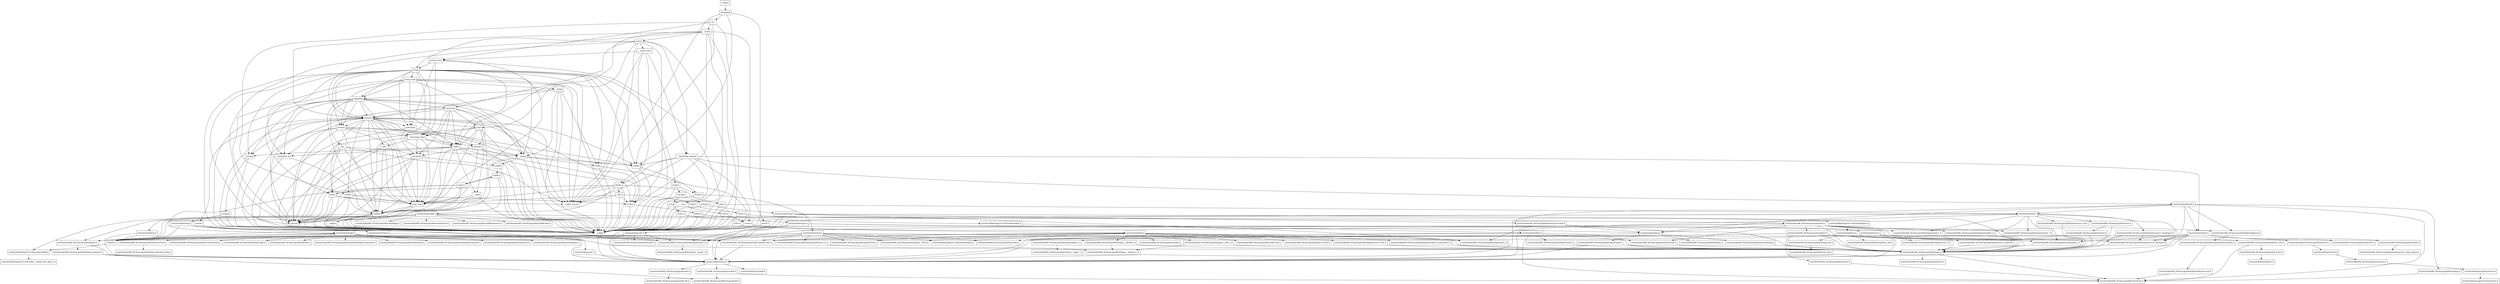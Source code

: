 digraph "dependencies" {
  header_0 [ shape="box", label="\<stdin\>" ];
  header_1 [ shape="box", label="streambuf" ];
  header_10 [ shape="box", label="/usr/include/pthread.h" ];
  header_100 [ shape="box", label="/usr/include/x86_64-linux-gnu/bits/types/struct_FILE.h" ];
  header_101 [ shape="box", label="/usr/include/x86_64-linux-gnu/bits/types/cookie_io_functions_t.h" ];
  header_102 [ shape="box", label="/usr/include/x86_64-linux-gnu/bits/stdio_lim.h" ];
  header_103 [ shape="box", label="/usr/include/x86_64-linux-gnu/bits/sys_errlist.h" ];
  header_104 [ shape="box", label="/usr/include/x86_64-linux-gnu/bits/stdio.h" ];
  header_105 [ shape="box", label="memory" ];
  header_106 [ shape="box", label="typeinfo" ];
  header_107 [ shape="box", label="exception" ];
  header_108 [ shape="box", label="new" ];
  header_109 [ shape="box", label="iterator" ];
  header_11 [ shape="box", label="iosfwd" ];
  header_110 [ shape="box", label="__functional_base" ];
  header_111 [ shape="box", label="tuple" ];
  header_112 [ shape="box", label="stdexcept" ];
  header_113 [ shape="box", label="cassert" ];
  header_114 [ shape="box", label="/usr/include/assert.h" ];
  header_115 [ shape="box", label="atomic" ];
  header_116 [ shape="box", label="functional" ];
  header_117 [ shape="box", label="bit" ];
  header_118 [ shape="box", label="cwchar" ];
  header_119 [ shape="box", label="cwctype" ];
  header_12 [ shape="box", label="wchar.h" ];
  header_120 [ shape="box", label="cctype" ];
  header_121 [ shape="box", label="ctype.h" ];
  header_122 [ shape="box", label="/usr/include/ctype.h" ];
  header_123 [ shape="box", label="wctype.h" ];
  header_124 [ shape="box", label="/usr/include/wctype.h" ];
  header_125 [ shape="box", label="/usr/include/x86_64-linux-gnu/bits/wctype-wchar.h" ];
  header_126 [ shape="box", label="mutex" ];
  header_127 [ shape="box", label="__mutex_base" ];
  header_128 [ shape="box", label="chrono" ];
  header_129 [ shape="box", label="ctime" ];
  header_13 [ shape="box", label="/usr/include/wchar.h" ];
  header_130 [ shape="box", label="/usr/include/time.h" ];
  header_131 [ shape="box", label="/usr/include/x86_64-linux-gnu/bits/time.h" ];
  header_132 [ shape="box", label="/usr/include/x86_64-linux-gnu/bits/timex.h" ];
  header_133 [ shape="box", label="/usr/include/x86_64-linux-gnu/bits/types/struct_tm.h" ];
  header_134 [ shape="box", label="/usr/include/x86_64-linux-gnu/bits/types/struct_itimerspec.h" ];
  header_135 [ shape="box", label="ratio" ];
  header_136 [ shape="box", label="climits" ];
  header_137 [ shape="box", label="limits.h" ];
  header_138 [ shape="box", label="/usr/local/lib/clang/10.0.0/include/limits.h" ];
  header_139 [ shape="box", label="/usr/include/limits.h" ];
  header_14 [ shape="box", label="/usr/include/x86_64-linux-gnu/bits/libc-header-start.h" ];
  header_140 [ shape="box", label="/usr/include/x86_64-linux-gnu/bits/posix1_lim.h" ];
  header_141 [ shape="box", label="/usr/include/x86_64-linux-gnu/bits/local_lim.h" ];
  header_142 [ shape="box", label="/usr/include/linux/limits.h" ];
  header_143 [ shape="box", label="/usr/include/x86_64-linux-gnu/bits/posix2_lim.h" ];
  header_144 [ shape="box", label="/usr/include/x86_64-linux-gnu/bits/xopen_lim.h" ];
  header_145 [ shape="box", label="/usr/include/x86_64-linux-gnu/bits/uio_lim.h" ];
  header_146 [ shape="box", label="system_error" ];
  header_147 [ shape="box", label="__errc" ];
  header_148 [ shape="box", label="cerrno" ];
  header_149 [ shape="box", label="errno.h" ];
  header_15 [ shape="box", label="/usr/include/x86_64-linux-gnu/bits/floatn.h" ];
  header_150 [ shape="box", label="/usr/include/errno.h" ];
  header_151 [ shape="box", label="/usr/include/x86_64-linux-gnu/bits/errno.h" ];
  header_152 [ shape="box", label="/usr/include/linux/errno.h" ];
  header_153 [ shape="box", label="/usr/include/x86_64-linux-gnu/asm/errno.h" ];
  header_154 [ shape="box", label="/usr/include/asm-generic/errno.h" ];
  header_155 [ shape="box", label="/usr/include/asm-generic/errno-base.h" ];
  header_156 [ shape="box", label="/usr/include/x86_64-linux-gnu/bits/types/error_t.h" ];
  header_157 [ shape="box", label="__threading_support" ];
  header_158 [ shape="box", label="/usr/include/sched.h" ];
  header_159 [ shape="box", label="/usr/include/x86_64-linux-gnu/bits/sched.h" ];
  header_16 [ shape="box", label="/usr/include/x86_64-linux-gnu/bits/floatn-common.h" ];
  header_160 [ shape="box", label="/usr/include/x86_64-linux-gnu/bits/types/struct_sched_param.h" ];
  header_161 [ shape="box", label="/usr/include/x86_64-linux-gnu/bits/cpu-set.h" ];
  header_162 [ shape="box", label="/usr/include/x86_64-linux-gnu/bits/setjmp.h" ];
  header_163 [ shape="box", label="locale.h" ];
  header_164 [ shape="box", label="/usr/include/locale.h" ];
  header_165 [ shape="box", label="/usr/include/x86_64-linux-gnu/bits/locale.h" ];
  header_17 [ shape="box", label="stddef.h" ];
  header_18 [ shape="box", label="/usr/local/lib/clang/10.0.0/include/stddef.h" ];
  header_19 [ shape="box", label="/usr/local/lib/clang/10.0.0/include/stdarg.h" ];
  header_2 [ shape="box", label="__config" ];
  header_20 [ shape="box", label="/usr/include/x86_64-linux-gnu/bits/wchar.h" ];
  header_21 [ shape="box", label="/usr/include/x86_64-linux-gnu/bits/types/wint_t.h" ];
  header_22 [ shape="box", label="/usr/include/x86_64-linux-gnu/bits/types/mbstate_t.h" ];
  header_23 [ shape="box", label="/usr/include/x86_64-linux-gnu/bits/types/__mbstate_t.h" ];
  header_24 [ shape="box", label="/usr/include/x86_64-linux-gnu/bits/types/__FILE.h" ];
  header_25 [ shape="box", label="/usr/include/x86_64-linux-gnu/bits/types/FILE.h" ];
  header_26 [ shape="box", label="/usr/include/x86_64-linux-gnu/bits/types/locale_t.h" ];
  header_27 [ shape="box", label="/usr/include/x86_64-linux-gnu/bits/types/__locale_t.h" ];
  header_28 [ shape="box", label="ios" ];
  header_29 [ shape="box", label="__locale" ];
  header_3 [ shape="box", label="/usr/include/features.h" ];
  header_30 [ shape="box", label="string" ];
  header_31 [ shape="box", label="string_view" ];
  header_32 [ shape="box", label="__string" ];
  header_33 [ shape="box", label="algorithm" ];
  header_34 [ shape="box", label="initializer_list" ];
  header_35 [ shape="box", label="cstddef" ];
  header_36 [ shape="box", label="version" ];
  header_37 [ shape="box", label="/usr/local/lib/clang/10.0.0/include/__stddef_max_align_t.h" ];
  header_38 [ shape="box", label="__nullptr" ];
  header_39 [ shape="box", label="type_traits" ];
  header_4 [ shape="box", label="/usr/include/stdc-predef.h" ];
  header_40 [ shape="box", label="cstring" ];
  header_41 [ shape="box", label="string.h" ];
  header_42 [ shape="box", label="/usr/include/string.h" ];
  header_43 [ shape="box", label="/usr/include/strings.h" ];
  header_44 [ shape="box", label="utility" ];
  header_45 [ shape="box", label="__tuple" ];
  header_46 [ shape="box", label="cstdint" ];
  header_47 [ shape="box", label="stdint.h" ];
  header_48 [ shape="box", label="/usr/local/lib/clang/10.0.0/include/stdint.h" ];
  header_49 [ shape="box", label="/usr/include/stdint.h" ];
  header_5 [ shape="box", label="/usr/include/x86_64-linux-gnu/sys/cdefs.h" ];
  header_50 [ shape="box", label="/usr/include/x86_64-linux-gnu/bits/types.h" ];
  header_51 [ shape="box", label="/usr/include/x86_64-linux-gnu/bits/typesizes.h" ];
  header_52 [ shape="box", label="/usr/include/x86_64-linux-gnu/bits/stdint-intn.h" ];
  header_53 [ shape="box", label="/usr/include/x86_64-linux-gnu/bits/stdint-uintn.h" ];
  header_54 [ shape="box", label="__debug" ];
  header_55 [ shape="box", label="cstdlib" ];
  header_56 [ shape="box", label="stdlib.h" ];
  header_57 [ shape="box", label="/usr/include/stdlib.h" ];
  header_58 [ shape="box", label="/usr/include/x86_64-linux-gnu/bits/waitflags.h" ];
  header_59 [ shape="box", label="/usr/include/x86_64-linux-gnu/bits/waitstatus.h" ];
  header_6 [ shape="box", label="/usr/include/x86_64-linux-gnu/bits/wordsize.h" ];
  header_60 [ shape="box", label="/usr/include/x86_64-linux-gnu/sys/types.h" ];
  header_61 [ shape="box", label="/usr/include/x86_64-linux-gnu/bits/types/clock_t.h" ];
  header_62 [ shape="box", label="/usr/include/x86_64-linux-gnu/bits/types/clockid_t.h" ];
  header_63 [ shape="box", label="/usr/include/x86_64-linux-gnu/bits/types/time_t.h" ];
  header_64 [ shape="box", label="/usr/include/x86_64-linux-gnu/bits/types/timer_t.h" ];
  header_65 [ shape="box", label="/usr/include/endian.h" ];
  header_66 [ shape="box", label="/usr/include/x86_64-linux-gnu/bits/endian.h" ];
  header_67 [ shape="box", label="/usr/include/x86_64-linux-gnu/bits/byteswap.h" ];
  header_68 [ shape="box", label="/usr/include/x86_64-linux-gnu/bits/uintn-identity.h" ];
  header_69 [ shape="box", label="/usr/include/x86_64-linux-gnu/sys/select.h" ];
  header_7 [ shape="box", label="/usr/include/x86_64-linux-gnu/bits/long-double.h" ];
  header_70 [ shape="box", label="/usr/include/x86_64-linux-gnu/bits/select.h" ];
  header_71 [ shape="box", label="/usr/include/x86_64-linux-gnu/bits/types/sigset_t.h" ];
  header_72 [ shape="box", label="/usr/include/x86_64-linux-gnu/bits/types/__sigset_t.h" ];
  header_73 [ shape="box", label="/usr/include/x86_64-linux-gnu/bits/types/struct_timeval.h" ];
  header_74 [ shape="box", label="/usr/include/x86_64-linux-gnu/bits/types/struct_timespec.h" ];
  header_75 [ shape="box", label="/usr/include/x86_64-linux-gnu/bits/pthreadtypes.h" ];
  header_76 [ shape="box", label="/usr/include/x86_64-linux-gnu/bits/thread-shared-types.h" ];
  header_77 [ shape="box", label="/usr/include/x86_64-linux-gnu/bits/pthreadtypes-arch.h" ];
  header_78 [ shape="box", label="/usr/include/alloca.h" ];
  header_79 [ shape="box", label="/usr/include/x86_64-linux-gnu/bits/stdlib-bsearch.h" ];
  header_8 [ shape="box", label="/usr/include/x86_64-linux-gnu/gnu/stubs.h" ];
  header_80 [ shape="box", label="/usr/include/x86_64-linux-gnu/bits/stdlib-float.h" ];
  header_81 [ shape="box", label="math.h" ];
  header_82 [ shape="box", label="/usr/include/math.h" ];
  header_83 [ shape="box", label="/usr/include/x86_64-linux-gnu/bits/math-vector.h" ];
  header_84 [ shape="box", label="/usr/include/x86_64-linux-gnu/bits/libm-simd-decl-stubs.h" ];
  header_85 [ shape="box", label="/usr/include/x86_64-linux-gnu/bits/flt-eval-method.h" ];
  header_86 [ shape="box", label="/usr/include/x86_64-linux-gnu/bits/fp-logb.h" ];
  header_87 [ shape="box", label="/usr/include/x86_64-linux-gnu/bits/fp-fast.h" ];
  header_88 [ shape="box", label="/usr/include/x86_64-linux-gnu/bits/mathcalls-helper-functions.h" ];
  header_89 [ shape="box", label="/usr/include/x86_64-linux-gnu/bits/mathcalls.h" ];
  header_9 [ shape="box", label="/usr/include/x86_64-linux-gnu/gnu/stubs-64.h" ];
  header_90 [ shape="box", label="/usr/include/x86_64-linux-gnu/bits/mathcalls-narrow.h" ];
  header_91 [ shape="box", label="/usr/include/x86_64-linux-gnu/bits/iscanonical.h" ];
  header_92 [ shape="box", label="/usr/include/x86_64-linux-gnu/bits/mathinline.h" ];
  header_93 [ shape="box", label="limits" ];
  header_94 [ shape="box", label="__undef_macros" ];
  header_95 [ shape="box", label="cstdio" ];
  header_96 [ shape="box", label="stdio.h" ];
  header_97 [ shape="box", label="/usr/include/stdio.h" ];
  header_98 [ shape="box", label="/usr/include/x86_64-linux-gnu/bits/types/__fpos_t.h" ];
  header_99 [ shape="box", label="/usr/include/x86_64-linux-gnu/bits/types/__fpos64_t.h" ];
  header_118 -> header_2;
  header_118 -> header_12;
  header_118 -> header_119;
  header_119 -> header_123;
  header_119 -> header_2;
  header_119 -> header_120;
  header_61 -> header_50;
  header_60 -> header_17;
  header_60 -> header_50;
  header_60 -> header_52;
  header_60 -> header_61;
  header_60 -> header_63;
  header_60 -> header_62;
  header_60 -> header_65;
  header_60 -> header_3;
  header_60 -> header_75;
  header_60 -> header_69;
  header_60 -> header_64;
  header_63 -> header_50;
  header_62 -> header_50;
  header_65 -> header_68;
  header_65 -> header_3;
  header_65 -> header_67;
  header_65 -> header_66;
  header_64 -> header_50;
  header_67 -> header_50;
  header_67 -> header_3;
  header_69 -> header_50;
  header_69 -> header_63;
  header_69 -> header_73;
  header_69 -> header_70;
  header_69 -> header_71;
  header_69 -> header_3;
  header_69 -> header_74;
  header_68 -> header_50;
  header_114 -> header_3;
  header_164 -> header_26;
  header_164 -> header_17;
  header_164 -> header_3;
  header_164 -> header_165;
  header_115 -> header_36;
  header_115 -> header_46;
  header_115 -> header_35;
  header_115 -> header_2;
  header_115 -> header_39;
  header_163 -> header_2;
  header_163 -> header_164;
  header_73 -> header_50;
  header_70 -> header_6;
  header_71 -> header_72;
  header_76 -> header_77;
  header_77 -> header_6;
  header_74 -> header_50;
  header_75 -> header_76;
  header_116 -> header_39;
  header_116 -> header_36;
  header_116 -> header_44;
  header_116 -> header_2;
  header_116 -> header_105;
  header_116 -> header_107;
  header_116 -> header_106;
  header_116 -> header_110;
  header_116 -> header_111;
  header_117 -> header_39;
  header_117 -> header_36;
  header_117 -> header_54;
  header_117 -> header_2;
  header_117 -> header_94;
  header_117 -> header_93;
  header_78 -> header_17;
  header_78 -> header_3;
  header_112 -> header_107;
  header_112 -> header_2;
  header_112 -> header_11;
  header_113 -> header_114;
  header_113 -> header_2;
  header_110 -> header_39;
  header_110 -> header_44;
  header_110 -> header_2;
  header_110 -> header_108;
  header_110 -> header_107;
  header_110 -> header_106;
  header_111 -> header_39;
  header_111 -> header_36;
  header_111 -> header_35;
  header_111 -> header_45;
  header_111 -> header_44;
  header_111 -> header_2;
  header_111 -> header_110;
  header_47 -> header_2;
  header_47 -> header_48;
  header_46 -> header_47;
  header_46 -> header_2;
  header_45 -> header_35;
  header_45 -> header_2;
  header_45 -> header_39;
  header_44 -> header_39;
  header_44 -> header_36;
  header_44 -> header_34;
  header_44 -> header_35;
  header_44 -> header_54;
  header_44 -> header_46;
  header_44 -> header_45;
  header_44 -> header_2;
  header_44 -> header_40;
  header_43 -> header_26;
  header_43 -> header_17;
  header_43 -> header_3;
  header_42 -> header_14;
  header_42 -> header_17;
  header_42 -> header_43;
  header_42 -> header_26;
  header_41 -> header_2;
  header_41 -> header_42;
  header_40 -> header_2;
  header_40 -> header_41;
  header_105 -> header_115;
  header_105 -> header_11;
  header_105 -> header_39;
  header_105 -> header_36;
  header_105 -> header_35;
  header_105 -> header_46;
  header_105 -> header_44;
  header_105 -> header_2;
  header_105 -> header_108;
  header_105 -> header_40;
  header_105 -> header_94;
  header_105 -> header_109;
  header_105 -> header_111;
  header_105 -> header_106;
  header_105 -> header_112;
  header_105 -> header_113;
  header_105 -> header_110;
  header_105 -> header_93;
  header_107 -> header_36;
  header_107 -> header_35;
  header_107 -> header_2;
  header_107 -> header_55;
  header_107 -> header_39;
  header_106 -> header_46;
  header_106 -> header_107;
  header_106 -> header_35;
  header_106 -> header_2;
  header_101 -> header_50;
  header_100 -> header_50;
  header_49 -> header_14;
  header_49 -> header_50;
  header_49 -> header_52;
  header_49 -> header_53;
  header_49 -> header_20;
  header_49 -> header_6;
  header_48 -> header_49;
  header_5 -> header_6;
  header_5 -> header_7;
  header_2 -> header_3;
  header_3 -> header_4;
  header_3 -> header_5;
  header_3 -> header_8;
  header_0 -> header_1;
  header_1 -> header_94;
  header_1 -> header_2;
  header_1 -> header_11;
  header_1 -> header_28;
  header_8 -> header_9;
  header_50 -> header_6;
  header_50 -> header_51;
  header_50 -> header_3;
  header_52 -> header_50;
  header_53 -> header_50;
  header_54 -> header_95;
  header_54 -> header_35;
  header_54 -> header_2;
  header_54 -> header_11;
  header_54 -> header_55;
  header_55 -> header_2;
  header_55 -> header_56;
  header_56 -> header_81;
  header_56 -> header_2;
  header_56 -> header_57;
  header_57 -> header_14;
  header_57 -> header_58;
  header_57 -> header_17;
  header_57 -> header_15;
  header_57 -> header_26;
  header_57 -> header_80;
  header_57 -> header_60;
  header_57 -> header_59;
  header_57 -> header_79;
  header_57 -> header_78;
  header_130 -> header_62;
  header_130 -> header_17;
  header_130 -> header_26;
  header_130 -> header_61;
  header_130 -> header_131;
  header_130 -> header_63;
  header_130 -> header_133;
  header_130 -> header_134;
  header_130 -> header_3;
  header_130 -> header_74;
  header_130 -> header_64;
  header_131 -> header_50;
  header_131 -> header_132;
  header_132 -> header_50;
  header_132 -> header_73;
  header_133 -> header_50;
  header_134 -> header_50;
  header_134 -> header_74;
  header_135 -> header_94;
  header_135 -> header_46;
  header_135 -> header_2;
  header_135 -> header_136;
  header_135 -> header_39;
  header_136 -> header_2;
  header_136 -> header_137;
  header_137 -> header_138;
  header_137 -> header_2;
  header_138 -> header_139;
  header_139 -> header_14;
  header_139 -> header_140;
  header_139 -> header_143;
  header_139 -> header_144;
  header_29 -> header_46;
  header_29 -> header_30;
  header_29 -> header_126;
  header_29 -> header_44;
  header_29 -> header_2;
  header_29 -> header_163;
  header_29 -> header_120;
  header_29 -> header_105;
  header_28 -> header_29;
  header_28 -> header_115;
  header_28 -> header_2;
  header_28 -> header_11;
  header_28 -> header_146;
  header_26 -> header_27;
  header_22 -> header_23;
  header_127 -> header_94;
  header_127 -> header_146;
  header_127 -> header_2;
  header_127 -> header_157;
  header_127 -> header_128;
  header_126 -> header_94;
  header_126 -> header_157;
  header_126 -> header_116;
  header_126 -> header_36;
  header_126 -> header_127;
  header_126 -> header_46;
  header_126 -> header_2;
  header_126 -> header_105;
  header_126 -> header_111;
  header_125 -> header_50;
  header_125 -> header_65;
  header_125 -> header_21;
  header_124 -> header_50;
  header_124 -> header_125;
  header_124 -> header_26;
  header_124 -> header_21;
  header_124 -> header_3;
  header_123 -> header_124;
  header_123 -> header_2;
  header_122 -> header_50;
  header_122 -> header_26;
  header_122 -> header_65;
  header_122 -> header_3;
  header_121 -> header_2;
  header_121 -> header_122;
  header_120 -> header_2;
  header_120 -> header_121;
  header_129 -> header_130;
  header_129 -> header_2;
  header_128 -> header_39;
  header_128 -> header_36;
  header_128 -> header_2;
  header_128 -> header_135;
  header_128 -> header_94;
  header_128 -> header_129;
  header_128 -> header_93;
  header_38 -> header_2;
  header_39 -> header_36;
  header_39 -> header_35;
  header_39 -> header_2;
  header_36 -> header_2;
  header_34 -> header_35;
  header_34 -> header_2;
  header_35 -> header_36;
  header_35 -> header_18;
  header_35 -> header_2;
  header_35 -> header_38;
  header_32 -> header_54;
  header_32 -> header_33;
  header_32 -> header_94;
  header_32 -> header_2;
  header_32 -> header_105;
  header_32 -> header_95;
  header_33 -> header_94;
  header_33 -> header_117;
  header_33 -> header_39;
  header_33 -> header_36;
  header_33 -> header_34;
  header_33 -> header_35;
  header_33 -> header_54;
  header_33 -> header_116;
  header_33 -> header_44;
  header_33 -> header_2;
  header_33 -> header_40;
  header_33 -> header_105;
  header_33 -> header_109;
  header_30 -> header_109;
  header_30 -> header_94;
  header_30 -> header_11;
  header_30 -> header_39;
  header_30 -> header_36;
  header_30 -> header_34;
  header_30 -> header_54;
  header_30 -> header_33;
  header_30 -> header_31;
  header_30 -> header_46;
  header_30 -> header_44;
  header_30 -> header_2;
  header_30 -> header_118;
  header_30 -> header_40;
  header_30 -> header_105;
  header_30 -> header_95;
  header_30 -> header_112;
  header_30 -> header_110;
  header_31 -> header_36;
  header_31 -> header_54;
  header_31 -> header_32;
  header_31 -> header_33;
  header_31 -> header_109;
  header_31 -> header_94;
  header_31 -> header_2;
  header_31 -> header_112;
  header_31 -> header_93;
  header_152 -> header_153;
  header_153 -> header_154;
  header_150 -> header_151;
  header_150 -> header_156;
  header_150 -> header_3;
  header_151 -> header_152;
  header_157 -> header_10;
  header_157 -> header_11;
  header_157 -> header_149;
  header_157 -> header_158;
  header_157 -> header_2;
  header_157 -> header_94;
  header_157 -> header_128;
  header_154 -> header_155;
  header_158 -> header_17;
  header_158 -> header_50;
  header_158 -> header_159;
  header_158 -> header_63;
  header_158 -> header_3;
  header_158 -> header_74;
  header_158 -> header_161;
  header_159 -> header_160;
  header_109 -> header_11;
  header_109 -> header_39;
  header_109 -> header_36;
  header_109 -> header_34;
  header_109 -> header_35;
  header_109 -> header_54;
  header_109 -> header_2;
  header_109 -> header_110;
  header_108 -> header_36;
  header_108 -> header_107;
  header_108 -> header_35;
  header_108 -> header_2;
  header_108 -> header_39;
  header_83 -> header_84;
  header_82 -> header_14;
  header_82 -> header_15;
  header_82 -> header_50;
  header_82 -> header_90;
  header_82 -> header_91;
  header_82 -> header_89;
  header_82 -> header_88;
  header_82 -> header_92;
  header_82 -> header_83;
  header_82 -> header_87;
  header_82 -> header_86;
  header_82 -> header_85;
  header_81 -> header_82;
  header_81 -> header_93;
  header_81 -> header_2;
  header_81 -> header_56;
  header_81 -> header_39;
  header_141 -> header_142;
  header_140 -> header_6;
  header_140 -> header_141;
  header_144 -> header_145;
  header_147 -> header_148;
  header_147 -> header_2;
  header_146 -> header_30;
  header_146 -> header_112;
  header_146 -> header_110;
  header_146 -> header_147;
  header_146 -> header_39;
  header_149 -> header_150;
  header_149 -> header_2;
  header_148 -> header_149;
  header_148 -> header_2;
  header_14 -> header_3;
  header_15 -> header_16;
  header_15 -> header_3;
  header_16 -> header_7;
  header_16 -> header_3;
  header_17 -> header_18;
  header_10 -> header_6;
  header_10 -> header_158;
  header_10 -> header_130;
  header_10 -> header_65;
  header_10 -> header_3;
  header_10 -> header_74;
  header_10 -> header_75;
  header_10 -> header_162;
  header_11 -> header_2;
  header_11 -> header_12;
  header_12 -> header_2;
  header_12 -> header_13;
  header_13 -> header_14;
  header_13 -> header_15;
  header_13 -> header_17;
  header_13 -> header_25;
  header_13 -> header_24;
  header_13 -> header_26;
  header_13 -> header_21;
  header_13 -> header_19;
  header_13 -> header_20;
  header_13 -> header_22;
  header_18 -> header_37;
  header_98 -> header_50;
  header_98 -> header_23;
  header_99 -> header_50;
  header_99 -> header_23;
  header_95 -> header_96;
  header_95 -> header_2;
  header_96 -> header_97;
  header_96 -> header_2;
  header_97 -> header_14;
  header_97 -> header_17;
  header_97 -> header_50;
  header_97 -> header_24;
  header_97 -> header_19;
  header_97 -> header_25;
  header_97 -> header_98;
  header_97 -> header_99;
  header_97 -> header_104;
  header_97 -> header_101;
  header_97 -> header_100;
  header_97 -> header_103;
  header_97 -> header_102;
  header_93 -> header_94;
  header_93 -> header_36;
  header_93 -> header_2;
  header_93 -> header_39;
  header_162 -> header_6;
}